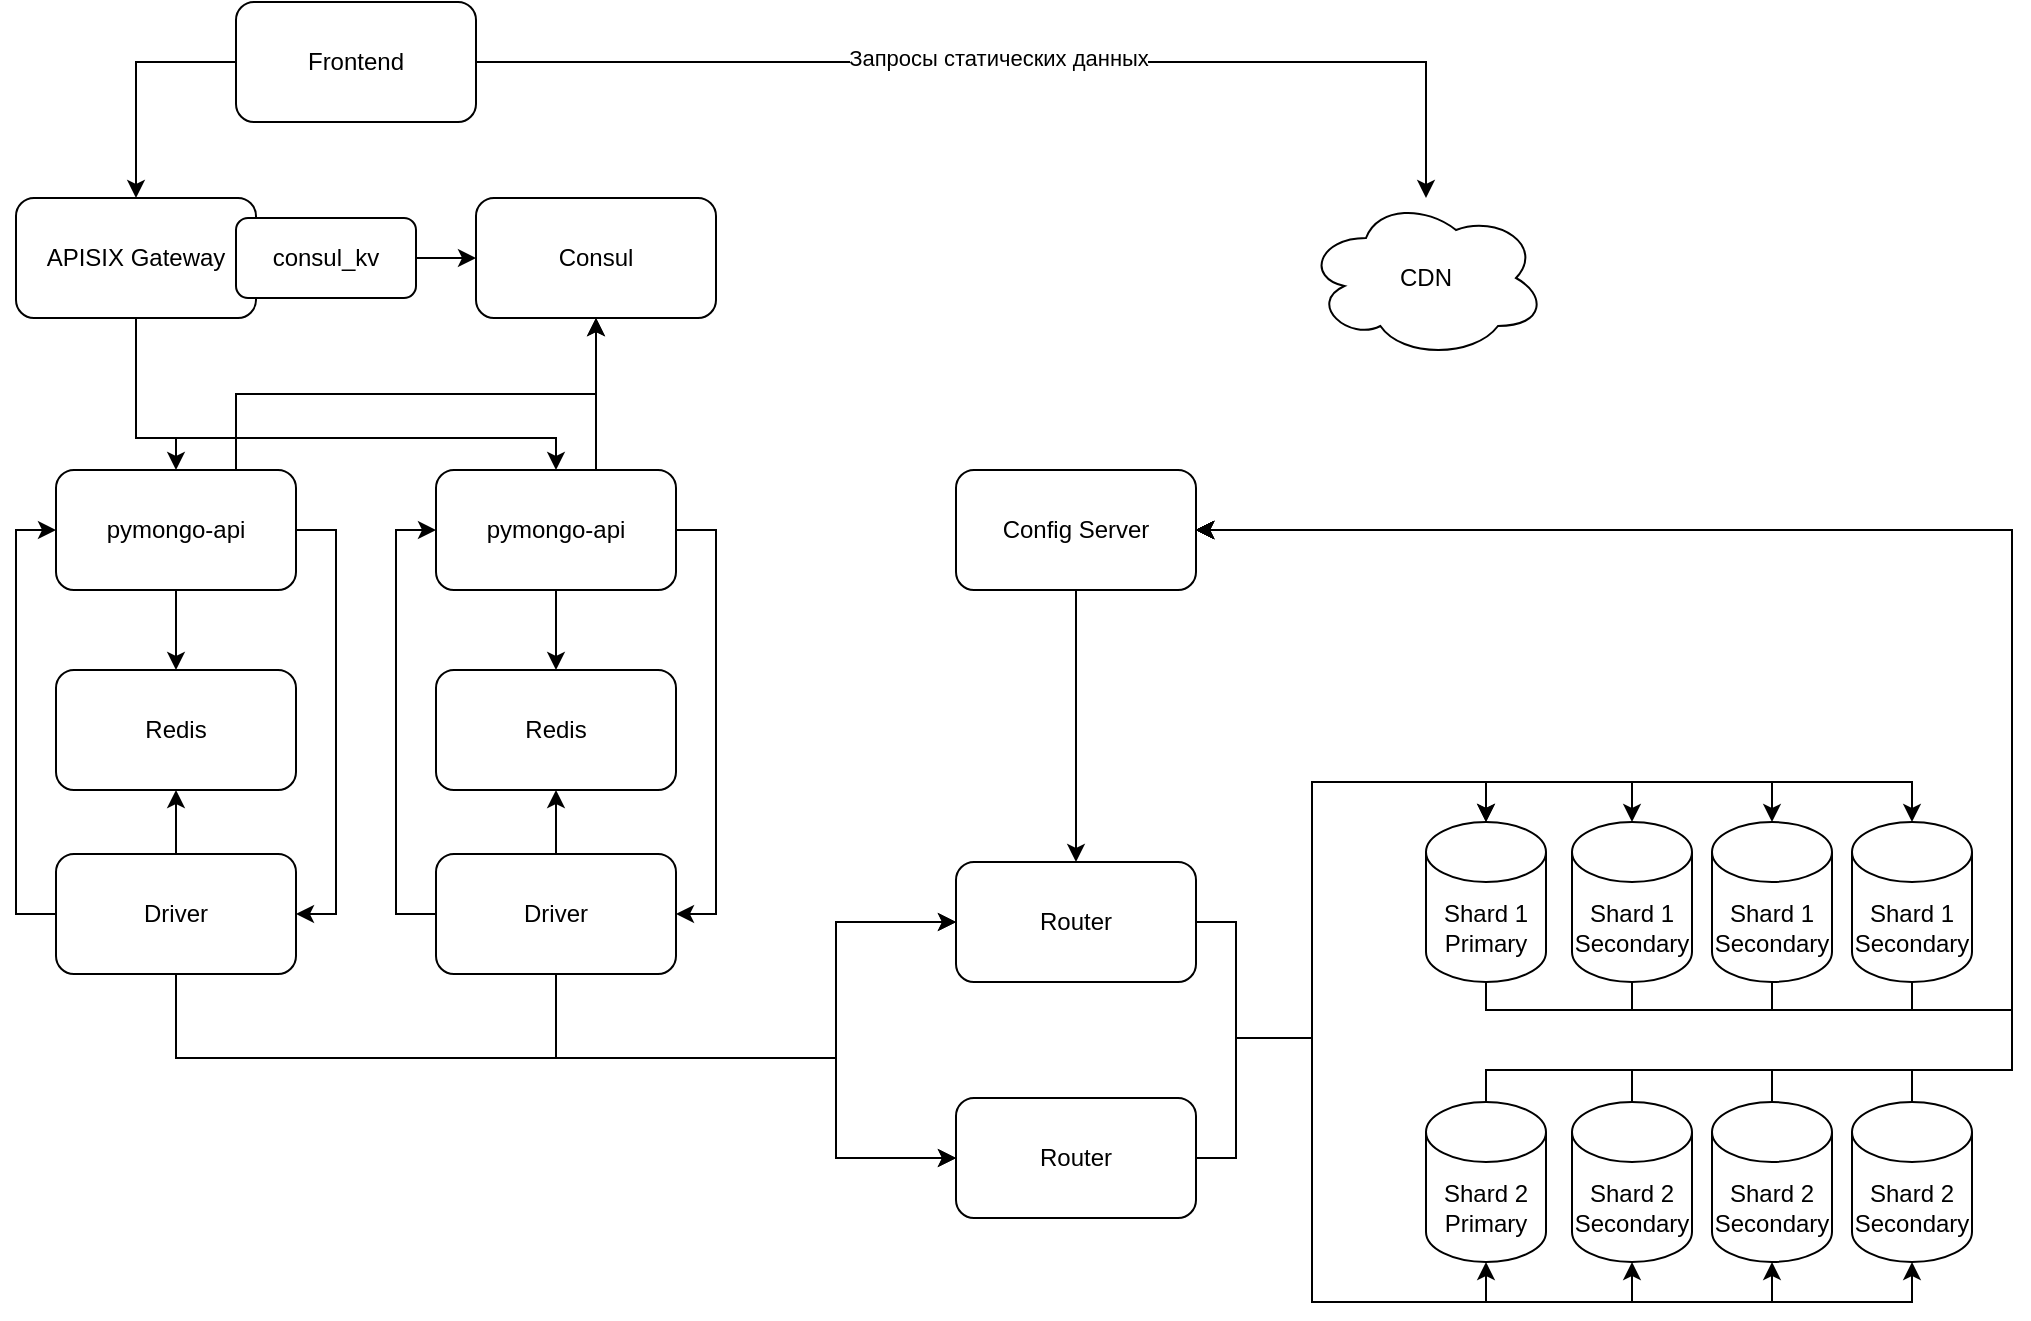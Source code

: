 <mxfile version="24.8.3">
  <diagram name="Page-1" id="-H_mtQnk-PTXWXPvYvuk">
    <mxGraphModel dx="1195" dy="736" grid="1" gridSize="10" guides="1" tooltips="1" connect="1" arrows="1" fold="1" page="1" pageScale="1" pageWidth="1169" pageHeight="827" math="0" shadow="0">
      <root>
        <mxCell id="0" />
        <mxCell id="1" parent="0" />
        <mxCell id="PALh2jBZQSpQOgBiLoI5-55" style="edgeStyle=orthogonalEdgeStyle;rounded=0;orthogonalLoop=1;jettySize=auto;html=1;exitX=0.5;exitY=1;exitDx=0;exitDy=0;entryX=0.5;entryY=0;entryDx=0;entryDy=0;" edge="1" parent="1" source="zA23MoTUsTF4_91t8viU-3" target="PALh2jBZQSpQOgBiLoI5-46">
          <mxGeometry relative="1" as="geometry" />
        </mxCell>
        <mxCell id="PALh2jBZQSpQOgBiLoI5-57" style="edgeStyle=orthogonalEdgeStyle;rounded=0;orthogonalLoop=1;jettySize=auto;html=1;exitX=1;exitY=0.5;exitDx=0;exitDy=0;entryX=1;entryY=0.5;entryDx=0;entryDy=0;" edge="1" parent="1" source="zA23MoTUsTF4_91t8viU-3" target="PALh2jBZQSpQOgBiLoI5-6">
          <mxGeometry relative="1" as="geometry" />
        </mxCell>
        <mxCell id="PALh2jBZQSpQOgBiLoI5-75" style="edgeStyle=orthogonalEdgeStyle;rounded=0;orthogonalLoop=1;jettySize=auto;html=1;exitX=0.75;exitY=0;exitDx=0;exitDy=0;entryX=0.5;entryY=1;entryDx=0;entryDy=0;" edge="1" parent="1" source="zA23MoTUsTF4_91t8viU-3" target="PALh2jBZQSpQOgBiLoI5-71">
          <mxGeometry relative="1" as="geometry">
            <Array as="points">
              <mxPoint x="376" y="274" />
            </Array>
          </mxGeometry>
        </mxCell>
        <mxCell id="zA23MoTUsTF4_91t8viU-3" value="pymongo-api" style="rounded=1;whiteSpace=wrap;html=1;" parent="1" vertex="1">
          <mxGeometry x="296" y="274" width="120" height="60" as="geometry" />
        </mxCell>
        <mxCell id="PALh2jBZQSpQOgBiLoI5-8" style="edgeStyle=orthogonalEdgeStyle;rounded=0;orthogonalLoop=1;jettySize=auto;html=1;entryX=0;entryY=0.5;entryDx=0;entryDy=0;" edge="1" parent="1" source="PALh2jBZQSpQOgBiLoI5-6" target="PALh2jBZQSpQOgBiLoI5-7">
          <mxGeometry relative="1" as="geometry">
            <Array as="points">
              <mxPoint x="356" y="568" />
              <mxPoint x="496" y="568" />
              <mxPoint x="496" y="500" />
            </Array>
          </mxGeometry>
        </mxCell>
        <mxCell id="PALh2jBZQSpQOgBiLoI5-56" style="edgeStyle=orthogonalEdgeStyle;rounded=0;orthogonalLoop=1;jettySize=auto;html=1;exitX=0.5;exitY=0;exitDx=0;exitDy=0;entryX=0.5;entryY=1;entryDx=0;entryDy=0;" edge="1" parent="1" source="PALh2jBZQSpQOgBiLoI5-6" target="PALh2jBZQSpQOgBiLoI5-46">
          <mxGeometry relative="1" as="geometry" />
        </mxCell>
        <mxCell id="PALh2jBZQSpQOgBiLoI5-58" style="edgeStyle=orthogonalEdgeStyle;rounded=0;orthogonalLoop=1;jettySize=auto;html=1;entryX=0;entryY=0.5;entryDx=0;entryDy=0;" edge="1" parent="1" source="PALh2jBZQSpQOgBiLoI5-6" target="PALh2jBZQSpQOgBiLoI5-52">
          <mxGeometry relative="1" as="geometry">
            <Array as="points">
              <mxPoint x="356" y="568" />
              <mxPoint x="496" y="568" />
              <mxPoint x="496" y="618" />
            </Array>
          </mxGeometry>
        </mxCell>
        <mxCell id="PALh2jBZQSpQOgBiLoI5-59" style="edgeStyle=orthogonalEdgeStyle;rounded=0;orthogonalLoop=1;jettySize=auto;html=1;entryX=0;entryY=0.5;entryDx=0;entryDy=0;" edge="1" parent="1" source="PALh2jBZQSpQOgBiLoI5-6" target="zA23MoTUsTF4_91t8viU-3">
          <mxGeometry relative="1" as="geometry">
            <Array as="points">
              <mxPoint x="276" y="496" />
              <mxPoint x="276" y="304" />
            </Array>
          </mxGeometry>
        </mxCell>
        <mxCell id="PALh2jBZQSpQOgBiLoI5-6" value="&lt;div&gt;Driver&lt;/div&gt;" style="rounded=1;whiteSpace=wrap;html=1;" vertex="1" parent="1">
          <mxGeometry x="296" y="466" width="120" height="60" as="geometry" />
        </mxCell>
        <mxCell id="PALh2jBZQSpQOgBiLoI5-7" value="&lt;div&gt;Router&lt;/div&gt;" style="rounded=1;whiteSpace=wrap;html=1;" vertex="1" parent="1">
          <mxGeometry x="556" y="470" width="120" height="60" as="geometry" />
        </mxCell>
        <mxCell id="PALh2jBZQSpQOgBiLoI5-16" style="edgeStyle=orthogonalEdgeStyle;rounded=0;orthogonalLoop=1;jettySize=auto;html=1;entryX=0.5;entryY=0;entryDx=0;entryDy=0;" edge="1" parent="1" source="PALh2jBZQSpQOgBiLoI5-13" target="PALh2jBZQSpQOgBiLoI5-7">
          <mxGeometry relative="1" as="geometry" />
        </mxCell>
        <mxCell id="PALh2jBZQSpQOgBiLoI5-13" value="Config Server" style="rounded=1;whiteSpace=wrap;html=1;" vertex="1" parent="1">
          <mxGeometry x="556" y="274" width="120" height="60" as="geometry" />
        </mxCell>
        <mxCell id="PALh2jBZQSpQOgBiLoI5-34" style="edgeStyle=orthogonalEdgeStyle;rounded=0;orthogonalLoop=1;jettySize=auto;html=1;entryX=1;entryY=0.5;entryDx=0;entryDy=0;" edge="1" parent="1" source="PALh2jBZQSpQOgBiLoI5-17" target="PALh2jBZQSpQOgBiLoI5-13">
          <mxGeometry relative="1" as="geometry">
            <Array as="points">
              <mxPoint x="821" y="544" />
              <mxPoint x="1084" y="544" />
              <mxPoint x="1084" y="304" />
            </Array>
          </mxGeometry>
        </mxCell>
        <mxCell id="PALh2jBZQSpQOgBiLoI5-17" value="&lt;div&gt;Shard 1&lt;/div&gt;&lt;div&gt;Primary&lt;br&gt;&lt;/div&gt;" style="shape=cylinder3;whiteSpace=wrap;html=1;boundedLbl=1;backgroundOutline=1;size=15;" vertex="1" parent="1">
          <mxGeometry x="791" y="450" width="60" height="80" as="geometry" />
        </mxCell>
        <mxCell id="PALh2jBZQSpQOgBiLoI5-37" style="edgeStyle=orthogonalEdgeStyle;rounded=0;orthogonalLoop=1;jettySize=auto;html=1;entryX=1;entryY=0.5;entryDx=0;entryDy=0;" edge="1" parent="1" source="PALh2jBZQSpQOgBiLoI5-18" target="PALh2jBZQSpQOgBiLoI5-13">
          <mxGeometry relative="1" as="geometry">
            <Array as="points">
              <mxPoint x="821" y="574" />
              <mxPoint x="1084" y="574" />
              <mxPoint x="1084" y="304" />
            </Array>
          </mxGeometry>
        </mxCell>
        <mxCell id="PALh2jBZQSpQOgBiLoI5-18" value="&lt;div&gt;Shard 2&lt;/div&gt;&lt;div&gt;Primary&lt;/div&gt;" style="shape=cylinder3;whiteSpace=wrap;html=1;boundedLbl=1;backgroundOutline=1;size=15;" vertex="1" parent="1">
          <mxGeometry x="791" y="590" width="60" height="80" as="geometry" />
        </mxCell>
        <mxCell id="PALh2jBZQSpQOgBiLoI5-35" style="edgeStyle=orthogonalEdgeStyle;rounded=0;orthogonalLoop=1;jettySize=auto;html=1;entryX=1;entryY=0.5;entryDx=0;entryDy=0;" edge="1" parent="1" source="PALh2jBZQSpQOgBiLoI5-23" target="PALh2jBZQSpQOgBiLoI5-13">
          <mxGeometry relative="1" as="geometry">
            <Array as="points">
              <mxPoint x="894" y="544" />
              <mxPoint x="1084" y="544" />
              <mxPoint x="1084" y="304" />
            </Array>
          </mxGeometry>
        </mxCell>
        <mxCell id="PALh2jBZQSpQOgBiLoI5-23" value="&lt;div&gt;Shard 1&lt;/div&gt;&lt;div&gt;Secondary&lt;br&gt;&lt;/div&gt;" style="shape=cylinder3;whiteSpace=wrap;html=1;boundedLbl=1;backgroundOutline=1;size=15;" vertex="1" parent="1">
          <mxGeometry x="864" y="450" width="60" height="80" as="geometry" />
        </mxCell>
        <mxCell id="PALh2jBZQSpQOgBiLoI5-36" style="edgeStyle=orthogonalEdgeStyle;rounded=0;orthogonalLoop=1;jettySize=auto;html=1;entryX=1;entryY=0.5;entryDx=0;entryDy=0;" edge="1" parent="1" source="PALh2jBZQSpQOgBiLoI5-24" target="PALh2jBZQSpQOgBiLoI5-13">
          <mxGeometry relative="1" as="geometry">
            <Array as="points">
              <mxPoint x="964" y="544" />
              <mxPoint x="1084" y="544" />
              <mxPoint x="1084" y="304" />
            </Array>
          </mxGeometry>
        </mxCell>
        <mxCell id="PALh2jBZQSpQOgBiLoI5-24" value="&lt;div&gt;Shard 1&lt;/div&gt;&lt;div&gt;Secondary&lt;br&gt;&lt;/div&gt;" style="shape=cylinder3;whiteSpace=wrap;html=1;boundedLbl=1;backgroundOutline=1;size=15;" vertex="1" parent="1">
          <mxGeometry x="934" y="450" width="60" height="80" as="geometry" />
        </mxCell>
        <mxCell id="PALh2jBZQSpQOgBiLoI5-25" style="edgeStyle=orthogonalEdgeStyle;rounded=0;orthogonalLoop=1;jettySize=auto;html=1;entryX=0.5;entryY=0;entryDx=0;entryDy=0;entryPerimeter=0;" edge="1" parent="1" source="PALh2jBZQSpQOgBiLoI5-7" target="PALh2jBZQSpQOgBiLoI5-23">
          <mxGeometry relative="1" as="geometry">
            <Array as="points">
              <mxPoint x="696" y="500" />
              <mxPoint x="696" y="558" />
              <mxPoint x="734" y="558" />
              <mxPoint x="734" y="430" />
              <mxPoint x="894" y="430" />
            </Array>
          </mxGeometry>
        </mxCell>
        <mxCell id="PALh2jBZQSpQOgBiLoI5-26" style="edgeStyle=orthogonalEdgeStyle;rounded=0;orthogonalLoop=1;jettySize=auto;html=1;entryX=0.5;entryY=0;entryDx=0;entryDy=0;entryPerimeter=0;" edge="1" parent="1" source="PALh2jBZQSpQOgBiLoI5-7" target="PALh2jBZQSpQOgBiLoI5-24">
          <mxGeometry relative="1" as="geometry">
            <Array as="points">
              <mxPoint x="696" y="500" />
              <mxPoint x="696" y="558" />
              <mxPoint x="734" y="558" />
              <mxPoint x="734" y="430" />
              <mxPoint x="964" y="430" />
            </Array>
          </mxGeometry>
        </mxCell>
        <mxCell id="PALh2jBZQSpQOgBiLoI5-38" style="edgeStyle=orthogonalEdgeStyle;rounded=0;orthogonalLoop=1;jettySize=auto;html=1;entryX=1;entryY=0.5;entryDx=0;entryDy=0;" edge="1" parent="1" source="PALh2jBZQSpQOgBiLoI5-27" target="PALh2jBZQSpQOgBiLoI5-13">
          <mxGeometry relative="1" as="geometry">
            <Array as="points">
              <mxPoint x="894" y="574" />
              <mxPoint x="1084" y="574" />
              <mxPoint x="1084" y="304" />
            </Array>
          </mxGeometry>
        </mxCell>
        <mxCell id="PALh2jBZQSpQOgBiLoI5-27" value="&lt;div&gt;Shard 2&lt;/div&gt;Secondary" style="shape=cylinder3;whiteSpace=wrap;html=1;boundedLbl=1;backgroundOutline=1;size=15;" vertex="1" parent="1">
          <mxGeometry x="864" y="590" width="60" height="80" as="geometry" />
        </mxCell>
        <mxCell id="PALh2jBZQSpQOgBiLoI5-39" style="edgeStyle=orthogonalEdgeStyle;rounded=0;orthogonalLoop=1;jettySize=auto;html=1;entryX=1;entryY=0.5;entryDx=0;entryDy=0;" edge="1" parent="1" source="PALh2jBZQSpQOgBiLoI5-28" target="PALh2jBZQSpQOgBiLoI5-13">
          <mxGeometry relative="1" as="geometry">
            <Array as="points">
              <mxPoint x="964" y="574" />
              <mxPoint x="1084" y="574" />
              <mxPoint x="1084" y="304" />
            </Array>
          </mxGeometry>
        </mxCell>
        <mxCell id="PALh2jBZQSpQOgBiLoI5-28" value="&lt;div&gt;Shard 2&lt;/div&gt;Secondary" style="shape=cylinder3;whiteSpace=wrap;html=1;boundedLbl=1;backgroundOutline=1;size=15;" vertex="1" parent="1">
          <mxGeometry x="934" y="590" width="60" height="80" as="geometry" />
        </mxCell>
        <mxCell id="PALh2jBZQSpQOgBiLoI5-29" style="edgeStyle=orthogonalEdgeStyle;rounded=0;orthogonalLoop=1;jettySize=auto;html=1;entryX=0.5;entryY=1;entryDx=0;entryDy=0;entryPerimeter=0;" edge="1" parent="1" source="PALh2jBZQSpQOgBiLoI5-7" target="PALh2jBZQSpQOgBiLoI5-18">
          <mxGeometry relative="1" as="geometry">
            <Array as="points">
              <mxPoint x="696" y="500" />
              <mxPoint x="696" y="558" />
              <mxPoint x="734" y="558" />
              <mxPoint x="734" y="690" />
              <mxPoint x="821" y="690" />
            </Array>
          </mxGeometry>
        </mxCell>
        <mxCell id="PALh2jBZQSpQOgBiLoI5-31" style="edgeStyle=orthogonalEdgeStyle;rounded=0;orthogonalLoop=1;jettySize=auto;html=1;entryX=0.5;entryY=0;entryDx=0;entryDy=0;entryPerimeter=0;" edge="1" parent="1" source="PALh2jBZQSpQOgBiLoI5-7" target="PALh2jBZQSpQOgBiLoI5-17">
          <mxGeometry relative="1" as="geometry">
            <Array as="points">
              <mxPoint x="696" y="500" />
              <mxPoint x="696" y="558" />
              <mxPoint x="734" y="558" />
              <mxPoint x="734" y="430" />
              <mxPoint x="821" y="430" />
            </Array>
          </mxGeometry>
        </mxCell>
        <mxCell id="PALh2jBZQSpQOgBiLoI5-32" style="edgeStyle=orthogonalEdgeStyle;rounded=0;orthogonalLoop=1;jettySize=auto;html=1;entryX=0.5;entryY=1;entryDx=0;entryDy=0;entryPerimeter=0;" edge="1" parent="1" source="PALh2jBZQSpQOgBiLoI5-7" target="PALh2jBZQSpQOgBiLoI5-27">
          <mxGeometry relative="1" as="geometry">
            <Array as="points">
              <mxPoint x="696" y="500" />
              <mxPoint x="696" y="558" />
              <mxPoint x="734" y="558" />
              <mxPoint x="734" y="690" />
              <mxPoint x="894" y="690" />
            </Array>
          </mxGeometry>
        </mxCell>
        <mxCell id="PALh2jBZQSpQOgBiLoI5-33" style="edgeStyle=orthogonalEdgeStyle;rounded=0;orthogonalLoop=1;jettySize=auto;html=1;entryX=0.5;entryY=1;entryDx=0;entryDy=0;entryPerimeter=0;" edge="1" parent="1" source="PALh2jBZQSpQOgBiLoI5-7" target="PALh2jBZQSpQOgBiLoI5-28">
          <mxGeometry relative="1" as="geometry">
            <Array as="points">
              <mxPoint x="696" y="500" />
              <mxPoint x="696" y="558" />
              <mxPoint x="734" y="558" />
              <mxPoint x="734" y="690" />
              <mxPoint x="964" y="690" />
            </Array>
          </mxGeometry>
        </mxCell>
        <mxCell id="PALh2jBZQSpQOgBiLoI5-44" style="edgeStyle=orthogonalEdgeStyle;rounded=0;orthogonalLoop=1;jettySize=auto;html=1;entryX=1;entryY=0.5;entryDx=0;entryDy=0;" edge="1" parent="1" source="PALh2jBZQSpQOgBiLoI5-40" target="PALh2jBZQSpQOgBiLoI5-13">
          <mxGeometry relative="1" as="geometry">
            <Array as="points">
              <mxPoint x="1034" y="544" />
              <mxPoint x="1084" y="544" />
              <mxPoint x="1084" y="304" />
            </Array>
          </mxGeometry>
        </mxCell>
        <mxCell id="PALh2jBZQSpQOgBiLoI5-40" value="&lt;div&gt;Shard 1&lt;/div&gt;&lt;div&gt;Secondary&lt;br&gt;&lt;/div&gt;" style="shape=cylinder3;whiteSpace=wrap;html=1;boundedLbl=1;backgroundOutline=1;size=15;" vertex="1" parent="1">
          <mxGeometry x="1004" y="450" width="60" height="80" as="geometry" />
        </mxCell>
        <mxCell id="PALh2jBZQSpQOgBiLoI5-45" style="edgeStyle=orthogonalEdgeStyle;rounded=0;orthogonalLoop=1;jettySize=auto;html=1;entryX=1;entryY=0.5;entryDx=0;entryDy=0;" edge="1" parent="1" source="PALh2jBZQSpQOgBiLoI5-41" target="PALh2jBZQSpQOgBiLoI5-13">
          <mxGeometry relative="1" as="geometry">
            <Array as="points">
              <mxPoint x="1034" y="574" />
              <mxPoint x="1084" y="574" />
              <mxPoint x="1084" y="304" />
            </Array>
          </mxGeometry>
        </mxCell>
        <mxCell id="PALh2jBZQSpQOgBiLoI5-41" value="&lt;div&gt;Shard 2&lt;/div&gt;Secondary" style="shape=cylinder3;whiteSpace=wrap;html=1;boundedLbl=1;backgroundOutline=1;size=15;" vertex="1" parent="1">
          <mxGeometry x="1004" y="590" width="60" height="80" as="geometry" />
        </mxCell>
        <mxCell id="PALh2jBZQSpQOgBiLoI5-42" style="edgeStyle=orthogonalEdgeStyle;rounded=0;orthogonalLoop=1;jettySize=auto;html=1;entryX=0.5;entryY=1;entryDx=0;entryDy=0;entryPerimeter=0;" edge="1" parent="1" source="PALh2jBZQSpQOgBiLoI5-7" target="PALh2jBZQSpQOgBiLoI5-41">
          <mxGeometry relative="1" as="geometry">
            <Array as="points">
              <mxPoint x="696" y="500" />
              <mxPoint x="696" y="558" />
              <mxPoint x="734" y="558" />
              <mxPoint x="734" y="690" />
              <mxPoint x="1034" y="690" />
            </Array>
          </mxGeometry>
        </mxCell>
        <mxCell id="PALh2jBZQSpQOgBiLoI5-43" style="edgeStyle=orthogonalEdgeStyle;rounded=0;orthogonalLoop=1;jettySize=auto;html=1;entryX=0.5;entryY=0;entryDx=0;entryDy=0;entryPerimeter=0;exitX=1;exitY=0.5;exitDx=0;exitDy=0;" edge="1" parent="1" source="PALh2jBZQSpQOgBiLoI5-7" target="PALh2jBZQSpQOgBiLoI5-40">
          <mxGeometry relative="1" as="geometry">
            <Array as="points">
              <mxPoint x="696" y="500" />
              <mxPoint x="696" y="558" />
              <mxPoint x="734" y="558" />
              <mxPoint x="734" y="430" />
              <mxPoint x="1034" y="430" />
            </Array>
          </mxGeometry>
        </mxCell>
        <mxCell id="PALh2jBZQSpQOgBiLoI5-46" value="Redis" style="rounded=1;whiteSpace=wrap;html=1;" vertex="1" parent="1">
          <mxGeometry x="296" y="374" width="120" height="60" as="geometry" />
        </mxCell>
        <mxCell id="PALh2jBZQSpQOgBiLoI5-52" value="&lt;div&gt;Router&lt;/div&gt;" style="rounded=1;whiteSpace=wrap;html=1;" vertex="1" parent="1">
          <mxGeometry x="556" y="588" width="120" height="60" as="geometry" />
        </mxCell>
        <mxCell id="PALh2jBZQSpQOgBiLoI5-53" style="edgeStyle=orthogonalEdgeStyle;rounded=0;orthogonalLoop=1;jettySize=auto;html=1;entryX=0.5;entryY=0;entryDx=0;entryDy=0;entryPerimeter=0;" edge="1" parent="1" source="PALh2jBZQSpQOgBiLoI5-52" target="PALh2jBZQSpQOgBiLoI5-17">
          <mxGeometry relative="1" as="geometry">
            <Array as="points">
              <mxPoint x="696" y="618" />
              <mxPoint x="696" y="558" />
              <mxPoint x="734" y="558" />
              <mxPoint x="734" y="430" />
              <mxPoint x="821" y="430" />
            </Array>
          </mxGeometry>
        </mxCell>
        <mxCell id="PALh2jBZQSpQOgBiLoI5-60" style="edgeStyle=orthogonalEdgeStyle;rounded=0;orthogonalLoop=1;jettySize=auto;html=1;exitX=0.5;exitY=1;exitDx=0;exitDy=0;entryX=0.5;entryY=0;entryDx=0;entryDy=0;" edge="1" parent="1" source="PALh2jBZQSpQOgBiLoI5-62" target="PALh2jBZQSpQOgBiLoI5-66">
          <mxGeometry relative="1" as="geometry" />
        </mxCell>
        <mxCell id="PALh2jBZQSpQOgBiLoI5-61" style="edgeStyle=orthogonalEdgeStyle;rounded=0;orthogonalLoop=1;jettySize=auto;html=1;exitX=1;exitY=0.5;exitDx=0;exitDy=0;entryX=1;entryY=0.5;entryDx=0;entryDy=0;" edge="1" parent="1" source="PALh2jBZQSpQOgBiLoI5-62" target="PALh2jBZQSpQOgBiLoI5-65">
          <mxGeometry relative="1" as="geometry" />
        </mxCell>
        <mxCell id="PALh2jBZQSpQOgBiLoI5-74" style="edgeStyle=orthogonalEdgeStyle;rounded=0;orthogonalLoop=1;jettySize=auto;html=1;exitX=0.75;exitY=0;exitDx=0;exitDy=0;entryX=0.5;entryY=1;entryDx=0;entryDy=0;" edge="1" parent="1" source="PALh2jBZQSpQOgBiLoI5-62" target="PALh2jBZQSpQOgBiLoI5-71">
          <mxGeometry relative="1" as="geometry" />
        </mxCell>
        <mxCell id="PALh2jBZQSpQOgBiLoI5-62" value="pymongo-api" style="rounded=1;whiteSpace=wrap;html=1;" vertex="1" parent="1">
          <mxGeometry x="106" y="274" width="120" height="60" as="geometry" />
        </mxCell>
        <mxCell id="PALh2jBZQSpQOgBiLoI5-63" style="edgeStyle=orthogonalEdgeStyle;rounded=0;orthogonalLoop=1;jettySize=auto;html=1;exitX=0.5;exitY=0;exitDx=0;exitDy=0;entryX=0.5;entryY=1;entryDx=0;entryDy=0;" edge="1" parent="1" source="PALh2jBZQSpQOgBiLoI5-65" target="PALh2jBZQSpQOgBiLoI5-66">
          <mxGeometry relative="1" as="geometry" />
        </mxCell>
        <mxCell id="PALh2jBZQSpQOgBiLoI5-64" style="edgeStyle=orthogonalEdgeStyle;rounded=0;orthogonalLoop=1;jettySize=auto;html=1;entryX=0;entryY=0.5;entryDx=0;entryDy=0;" edge="1" parent="1" source="PALh2jBZQSpQOgBiLoI5-65" target="PALh2jBZQSpQOgBiLoI5-62">
          <mxGeometry relative="1" as="geometry">
            <Array as="points">
              <mxPoint x="86" y="496" />
              <mxPoint x="86" y="304" />
            </Array>
          </mxGeometry>
        </mxCell>
        <mxCell id="PALh2jBZQSpQOgBiLoI5-67" style="edgeStyle=orthogonalEdgeStyle;rounded=0;orthogonalLoop=1;jettySize=auto;html=1;entryX=0;entryY=0.5;entryDx=0;entryDy=0;" edge="1" parent="1" source="PALh2jBZQSpQOgBiLoI5-65" target="PALh2jBZQSpQOgBiLoI5-7">
          <mxGeometry relative="1" as="geometry">
            <Array as="points">
              <mxPoint x="166" y="568" />
              <mxPoint x="496" y="568" />
              <mxPoint x="496" y="500" />
            </Array>
          </mxGeometry>
        </mxCell>
        <mxCell id="PALh2jBZQSpQOgBiLoI5-68" style="edgeStyle=orthogonalEdgeStyle;rounded=0;orthogonalLoop=1;jettySize=auto;html=1;entryX=0;entryY=0.5;entryDx=0;entryDy=0;" edge="1" parent="1" source="PALh2jBZQSpQOgBiLoI5-65" target="PALh2jBZQSpQOgBiLoI5-52">
          <mxGeometry relative="1" as="geometry">
            <Array as="points">
              <mxPoint x="166" y="568" />
              <mxPoint x="496" y="568" />
              <mxPoint x="496" y="618" />
            </Array>
          </mxGeometry>
        </mxCell>
        <mxCell id="PALh2jBZQSpQOgBiLoI5-65" value="&lt;div&gt;Driver&lt;/div&gt;" style="rounded=1;whiteSpace=wrap;html=1;" vertex="1" parent="1">
          <mxGeometry x="106" y="466" width="120" height="60" as="geometry" />
        </mxCell>
        <mxCell id="PALh2jBZQSpQOgBiLoI5-66" value="Redis" style="rounded=1;whiteSpace=wrap;html=1;" vertex="1" parent="1">
          <mxGeometry x="106" y="374" width="120" height="60" as="geometry" />
        </mxCell>
        <mxCell id="PALh2jBZQSpQOgBiLoI5-72" style="edgeStyle=orthogonalEdgeStyle;rounded=0;orthogonalLoop=1;jettySize=auto;html=1;entryX=0.5;entryY=0;entryDx=0;entryDy=0;" edge="1" parent="1" source="PALh2jBZQSpQOgBiLoI5-69" target="PALh2jBZQSpQOgBiLoI5-62">
          <mxGeometry relative="1" as="geometry">
            <Array as="points">
              <mxPoint x="146" y="258" />
              <mxPoint x="166" y="258" />
            </Array>
          </mxGeometry>
        </mxCell>
        <mxCell id="PALh2jBZQSpQOgBiLoI5-73" style="edgeStyle=orthogonalEdgeStyle;rounded=0;orthogonalLoop=1;jettySize=auto;html=1;entryX=0.5;entryY=0;entryDx=0;entryDy=0;" edge="1" parent="1" source="PALh2jBZQSpQOgBiLoI5-69" target="zA23MoTUsTF4_91t8viU-3">
          <mxGeometry relative="1" as="geometry">
            <Array as="points">
              <mxPoint x="146" y="258" />
              <mxPoint x="356" y="258" />
            </Array>
          </mxGeometry>
        </mxCell>
        <mxCell id="PALh2jBZQSpQOgBiLoI5-69" value="APISIX Gateway" style="rounded=1;whiteSpace=wrap;html=1;" vertex="1" parent="1">
          <mxGeometry x="86" y="138" width="120" height="60" as="geometry" />
        </mxCell>
        <mxCell id="PALh2jBZQSpQOgBiLoI5-76" style="edgeStyle=orthogonalEdgeStyle;rounded=0;orthogonalLoop=1;jettySize=auto;html=1;entryX=0;entryY=0.5;entryDx=0;entryDy=0;" edge="1" parent="1" source="PALh2jBZQSpQOgBiLoI5-70" target="PALh2jBZQSpQOgBiLoI5-71">
          <mxGeometry relative="1" as="geometry" />
        </mxCell>
        <mxCell id="PALh2jBZQSpQOgBiLoI5-70" value="consul_kv" style="rounded=1;whiteSpace=wrap;html=1;" vertex="1" parent="1">
          <mxGeometry x="196" y="148" width="90" height="40" as="geometry" />
        </mxCell>
        <mxCell id="PALh2jBZQSpQOgBiLoI5-71" value="Consul" style="rounded=1;whiteSpace=wrap;html=1;" vertex="1" parent="1">
          <mxGeometry x="316" y="138" width="120" height="60" as="geometry" />
        </mxCell>
        <mxCell id="PALh2jBZQSpQOgBiLoI5-78" style="edgeStyle=orthogonalEdgeStyle;rounded=0;orthogonalLoop=1;jettySize=auto;html=1;entryX=0.5;entryY=0;entryDx=0;entryDy=0;" edge="1" parent="1" source="PALh2jBZQSpQOgBiLoI5-77" target="PALh2jBZQSpQOgBiLoI5-69">
          <mxGeometry relative="1" as="geometry">
            <Array as="points">
              <mxPoint x="146" y="70" />
            </Array>
          </mxGeometry>
        </mxCell>
        <mxCell id="PALh2jBZQSpQOgBiLoI5-80" style="edgeStyle=orthogonalEdgeStyle;rounded=0;orthogonalLoop=1;jettySize=auto;html=1;" edge="1" parent="1" source="PALh2jBZQSpQOgBiLoI5-77" target="PALh2jBZQSpQOgBiLoI5-79">
          <mxGeometry relative="1" as="geometry" />
        </mxCell>
        <mxCell id="PALh2jBZQSpQOgBiLoI5-81" value="&lt;div&gt;Запросы статических данных&lt;/div&gt;" style="edgeLabel;html=1;align=center;verticalAlign=middle;resizable=0;points=[];" vertex="1" connectable="0" parent="PALh2jBZQSpQOgBiLoI5-80">
          <mxGeometry x="-0.04" y="2" relative="1" as="geometry">
            <mxPoint as="offset" />
          </mxGeometry>
        </mxCell>
        <mxCell id="PALh2jBZQSpQOgBiLoI5-77" value="Frontend" style="rounded=1;whiteSpace=wrap;html=1;" vertex="1" parent="1">
          <mxGeometry x="196" y="40" width="120" height="60" as="geometry" />
        </mxCell>
        <mxCell id="PALh2jBZQSpQOgBiLoI5-79" value="CDN" style="ellipse;shape=cloud;whiteSpace=wrap;html=1;" vertex="1" parent="1">
          <mxGeometry x="731" y="138" width="120" height="80" as="geometry" />
        </mxCell>
      </root>
    </mxGraphModel>
  </diagram>
</mxfile>
